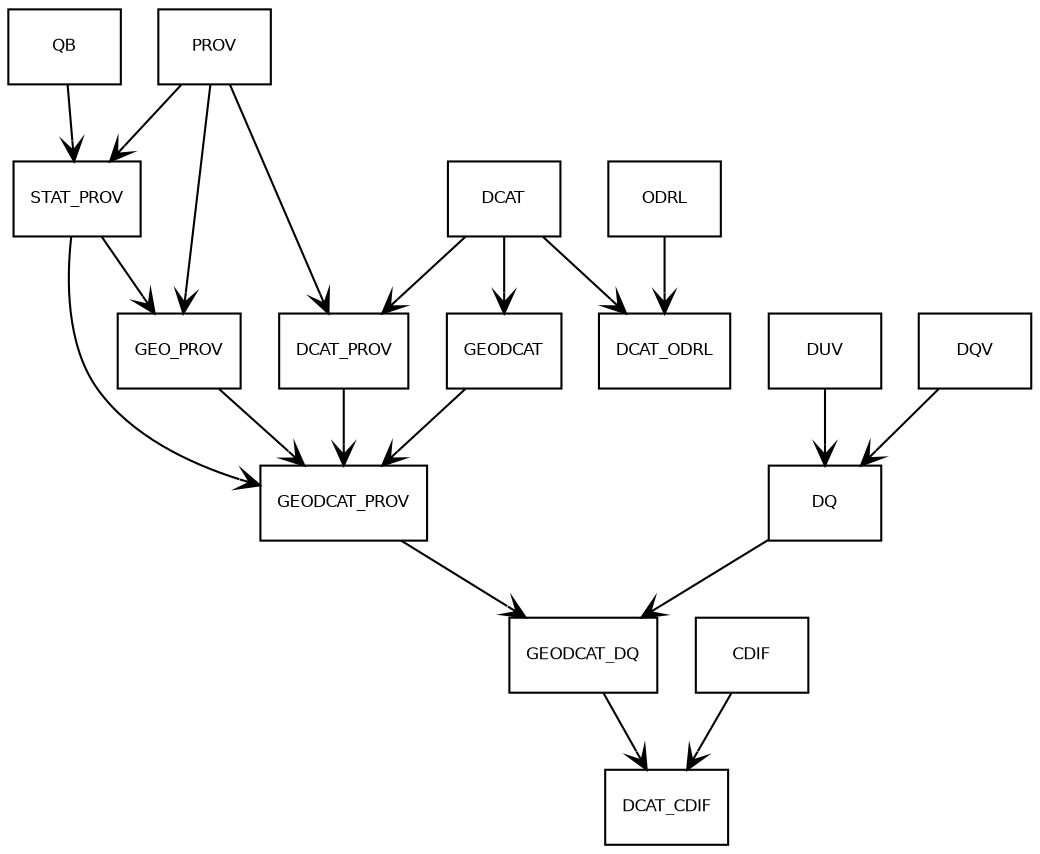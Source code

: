 digraph Dagstuhl{
ratio = "auto"

node [
fontname = Helvetica
fontsize = 8
shape = "record"
]

edge [
arrowtail = "empty"
arrowhead = "vee"
fontsize=8
fontcolor=red
fontname=Helvetica
]


DCAT[
label = "{DCAT}"
]

PROV [
label = "{PROV}"
]

QB [
label = "{QB}"
]
ODRL [
label = "{ODRL}"
]
GEO_DCAT [
label = "{GEODCAT}"
]
GEO_PROV [
label = "{GEO_PROV}"
]
STAT_PROV [
label = "{STAT_PROV}"
]
DCAT_PROV [
label = "{DCAT_PROV}"
]
GEO_DCAT_PROV [
label = "{GEODCAT_PROV}"
]

GEO_DCAT_DQ [
label = "{GEODCAT_DQ}"
]
CDIF[
label = "{CDIF}"
]
DCAT_CDIF[
label = "{DCAT_CDIF}"
]
DQV -> DQ;
DUV -> DQ ;
DQ -> GEO_DCAT_DQ ;

DCAT -> GEO_DCAT ;
GEO_DCAT -> GEO_DCAT_PROV ;
DCAT -> DCAT_PROV ;
DCAT_PROV -> GEO_DCAT_PROV ;
GEO_DCAT_PROV -> GEO_DCAT_DQ ;
QB -> STAT_PROV ;
PROV -> STAT_PROV ;
STAT_PROV -> GEO_DCAT_PROV ;
DCAT -> DCAT_ODRL ;
PROV -> DCAT_PROV ;
PROV -> GEO_PROV ;
STAT_PROV -> GEO_PROV ;
ODRL -> DCAT_ODRL ;
GEO_PROV -> GEO_DCAT_PROV ;
CDIF -> DCAT_CDIF ;
GEO_DCAT_DQ -> DCAT_CDIF ;


#dcatCatalog -> foafAgent [label="dct:publisher"]
#edge [headlabel = "1..*"]


}
